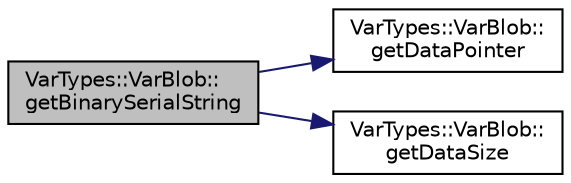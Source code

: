 digraph "VarTypes::VarBlob::getBinarySerialString"
{
 // INTERACTIVE_SVG=YES
  edge [fontname="Helvetica",fontsize="10",labelfontname="Helvetica",labelfontsize="10"];
  node [fontname="Helvetica",fontsize="10",shape=record];
  rankdir="LR";
  Node1 [label="VarTypes::VarBlob::\lgetBinarySerialString",height=0.2,width=0.4,color="black", fillcolor="grey75", style="filled", fontcolor="black"];
  Node1 -> Node2 [color="midnightblue",fontsize="10",style="solid",fontname="Helvetica"];
  Node2 [label="VarTypes::VarBlob::\lgetDataPointer",height=0.2,width=0.4,color="black", fillcolor="white", style="filled",URL="$d3/dac/class_var_types_1_1_var_blob.html#a173041c09ecbdbe74b62708ae583c9bc"];
  Node1 -> Node3 [color="midnightblue",fontsize="10",style="solid",fontname="Helvetica"];
  Node3 [label="VarTypes::VarBlob::\lgetDataSize",height=0.2,width=0.4,color="black", fillcolor="white", style="filled",URL="$d3/dac/class_var_types_1_1_var_blob.html#a52b89b46cf696b00181c4a4c538bbf8b"];
}
